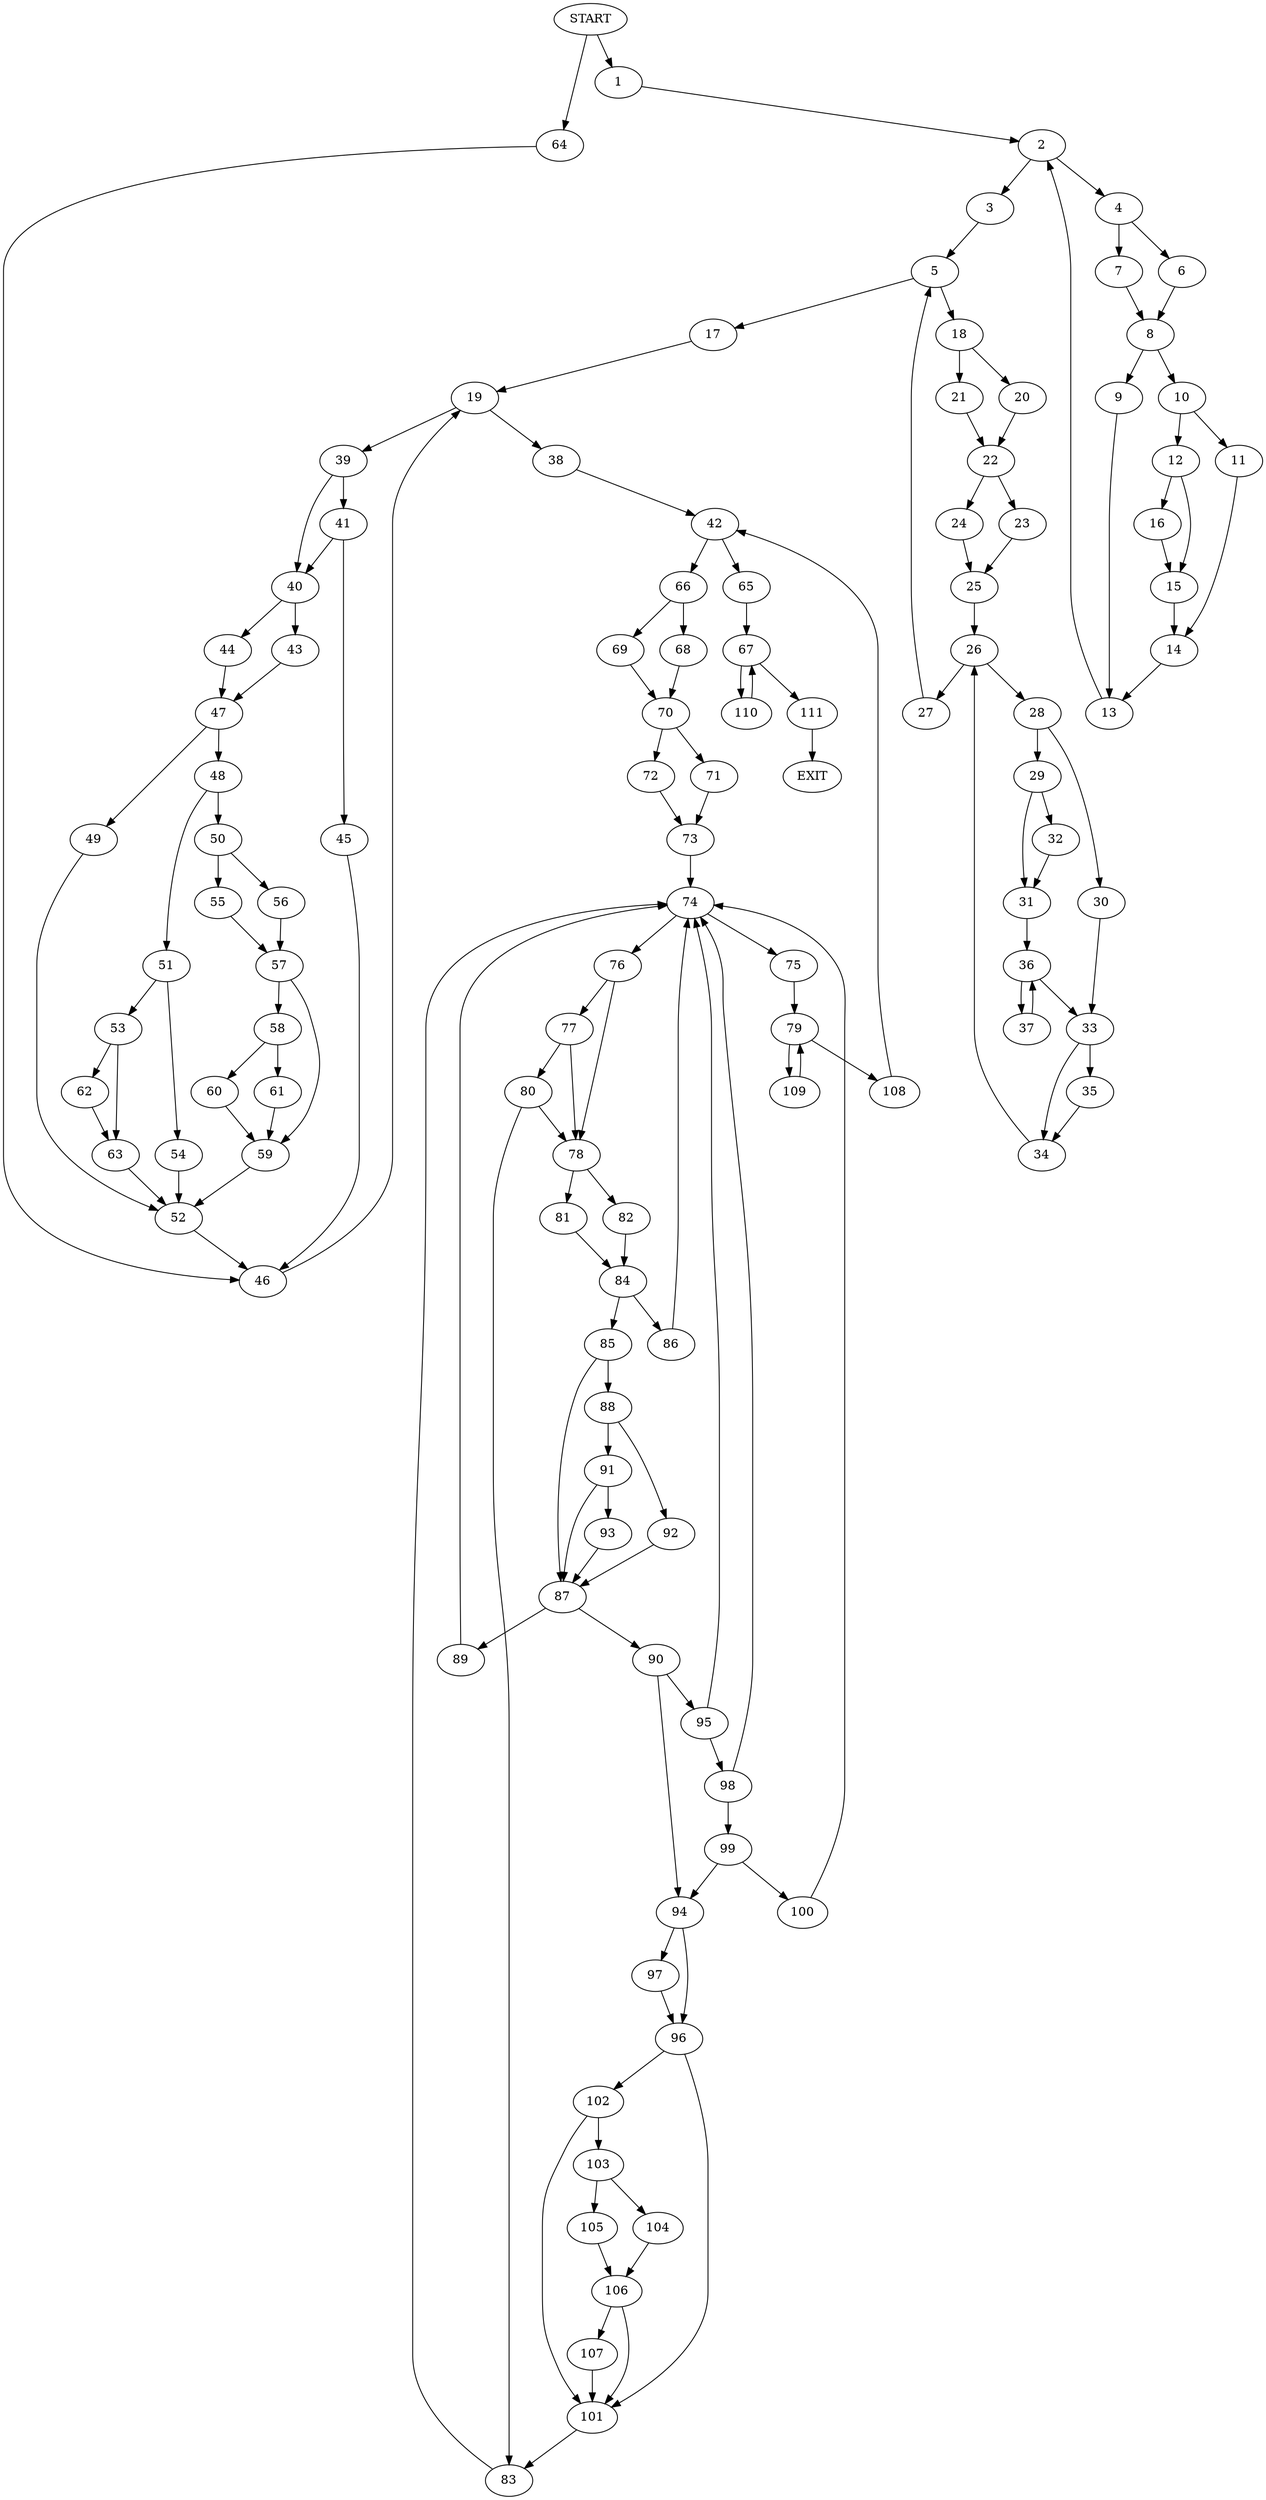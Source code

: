 digraph {
0 [label="START"]
112 [label="EXIT"]
0 -> 1
1 -> 2
2 -> 3
2 -> 4
3 -> 5
4 -> 6
4 -> 7
6 -> 8
7 -> 8
8 -> 9
8 -> 10
10 -> 11
10 -> 12
9 -> 13
13 -> 2
11 -> 14
12 -> 15
12 -> 16
14 -> 13
15 -> 14
16 -> 15
5 -> 17
5 -> 18
17 -> 19
18 -> 20
18 -> 21
21 -> 22
20 -> 22
22 -> 23
22 -> 24
23 -> 25
24 -> 25
25 -> 26
26 -> 27
26 -> 28
28 -> 29
28 -> 30
27 -> 5
29 -> 31
29 -> 32
30 -> 33
33 -> 34
33 -> 35
32 -> 31
31 -> 36
36 -> 37
36 -> 33
37 -> 36
35 -> 34
34 -> 26
19 -> 38
19 -> 39
39 -> 40
39 -> 41
38 -> 42
40 -> 43
40 -> 44
41 -> 40
41 -> 45
45 -> 46
46 -> 19
43 -> 47
44 -> 47
47 -> 48
47 -> 49
48 -> 50
48 -> 51
49 -> 52
52 -> 46
51 -> 53
51 -> 54
50 -> 55
50 -> 56
55 -> 57
56 -> 57
57 -> 58
57 -> 59
58 -> 60
58 -> 61
59 -> 52
61 -> 59
60 -> 59
54 -> 52
53 -> 62
53 -> 63
63 -> 52
62 -> 63
0 -> 64
64 -> 46
42 -> 65
42 -> 66
65 -> 67
66 -> 68
66 -> 69
68 -> 70
69 -> 70
70 -> 71
70 -> 72
72 -> 73
71 -> 73
73 -> 74
74 -> 75
74 -> 76
76 -> 77
76 -> 78
75 -> 79
77 -> 78
77 -> 80
78 -> 81
78 -> 82
80 -> 83
80 -> 78
83 -> 74
82 -> 84
81 -> 84
84 -> 85
84 -> 86
85 -> 87
85 -> 88
86 -> 74
87 -> 89
87 -> 90
88 -> 91
88 -> 92
92 -> 87
91 -> 87
91 -> 93
93 -> 87
90 -> 94
90 -> 95
89 -> 74
94 -> 96
94 -> 97
95 -> 98
95 -> 74
98 -> 99
98 -> 74
99 -> 94
99 -> 100
100 -> 74
96 -> 101
96 -> 102
97 -> 96
102 -> 101
102 -> 103
101 -> 83
103 -> 104
103 -> 105
104 -> 106
105 -> 106
106 -> 101
106 -> 107
107 -> 101
79 -> 108
79 -> 109
108 -> 42
109 -> 79
67 -> 110
67 -> 111
110 -> 67
111 -> 112
}
